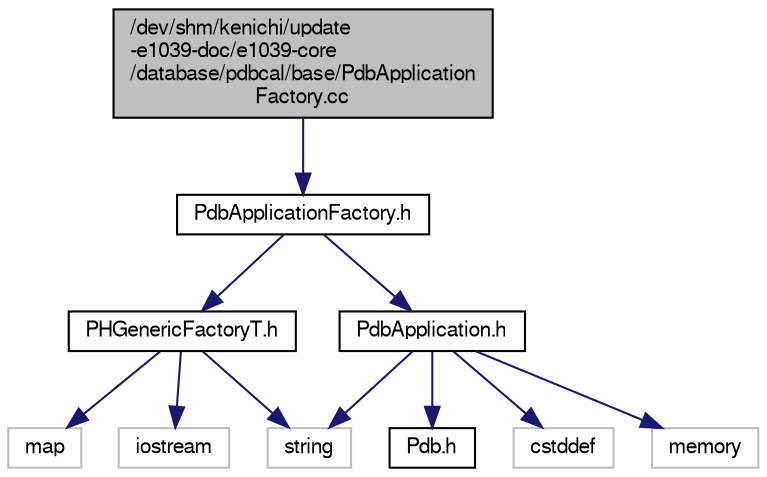 digraph "/dev/shm/kenichi/update-e1039-doc/e1039-core/database/pdbcal/base/PdbApplicationFactory.cc"
{
  bgcolor="transparent";
  edge [fontname="FreeSans",fontsize="10",labelfontname="FreeSans",labelfontsize="10"];
  node [fontname="FreeSans",fontsize="10",shape=record];
  Node1 [label="/dev/shm/kenichi/update\l-e1039-doc/e1039-core\l/database/pdbcal/base/PdbApplication\lFactory.cc",height=0.2,width=0.4,color="black", fillcolor="grey75", style="filled" fontcolor="black"];
  Node1 -> Node2 [color="midnightblue",fontsize="10",style="solid",fontname="FreeSans"];
  Node2 [label="PdbApplicationFactory.h",height=0.2,width=0.4,color="black",URL="$d3/d2e/PdbApplicationFactory_8h.html"];
  Node2 -> Node3 [color="midnightblue",fontsize="10",style="solid",fontname="FreeSans"];
  Node3 [label="PHGenericFactoryT.h",height=0.2,width=0.4,color="black",URL="$df/dbc/PHGenericFactoryT_8h.html"];
  Node3 -> Node4 [color="midnightblue",fontsize="10",style="solid",fontname="FreeSans"];
  Node4 [label="map",height=0.2,width=0.4,color="grey75"];
  Node3 -> Node5 [color="midnightblue",fontsize="10",style="solid",fontname="FreeSans"];
  Node5 [label="string",height=0.2,width=0.4,color="grey75"];
  Node3 -> Node6 [color="midnightblue",fontsize="10",style="solid",fontname="FreeSans"];
  Node6 [label="iostream",height=0.2,width=0.4,color="grey75"];
  Node2 -> Node7 [color="midnightblue",fontsize="10",style="solid",fontname="FreeSans"];
  Node7 [label="PdbApplication.h",height=0.2,width=0.4,color="black",URL="$dc/dc3/PdbApplication_8h.html"];
  Node7 -> Node8 [color="midnightblue",fontsize="10",style="solid",fontname="FreeSans"];
  Node8 [label="Pdb.h",height=0.2,width=0.4,color="black",URL="$d0/d85/Pdb_8h.html"];
  Node7 -> Node9 [color="midnightblue",fontsize="10",style="solid",fontname="FreeSans"];
  Node9 [label="cstddef",height=0.2,width=0.4,color="grey75"];
  Node7 -> Node10 [color="midnightblue",fontsize="10",style="solid",fontname="FreeSans"];
  Node10 [label="memory",height=0.2,width=0.4,color="grey75"];
  Node7 -> Node5 [color="midnightblue",fontsize="10",style="solid",fontname="FreeSans"];
}
